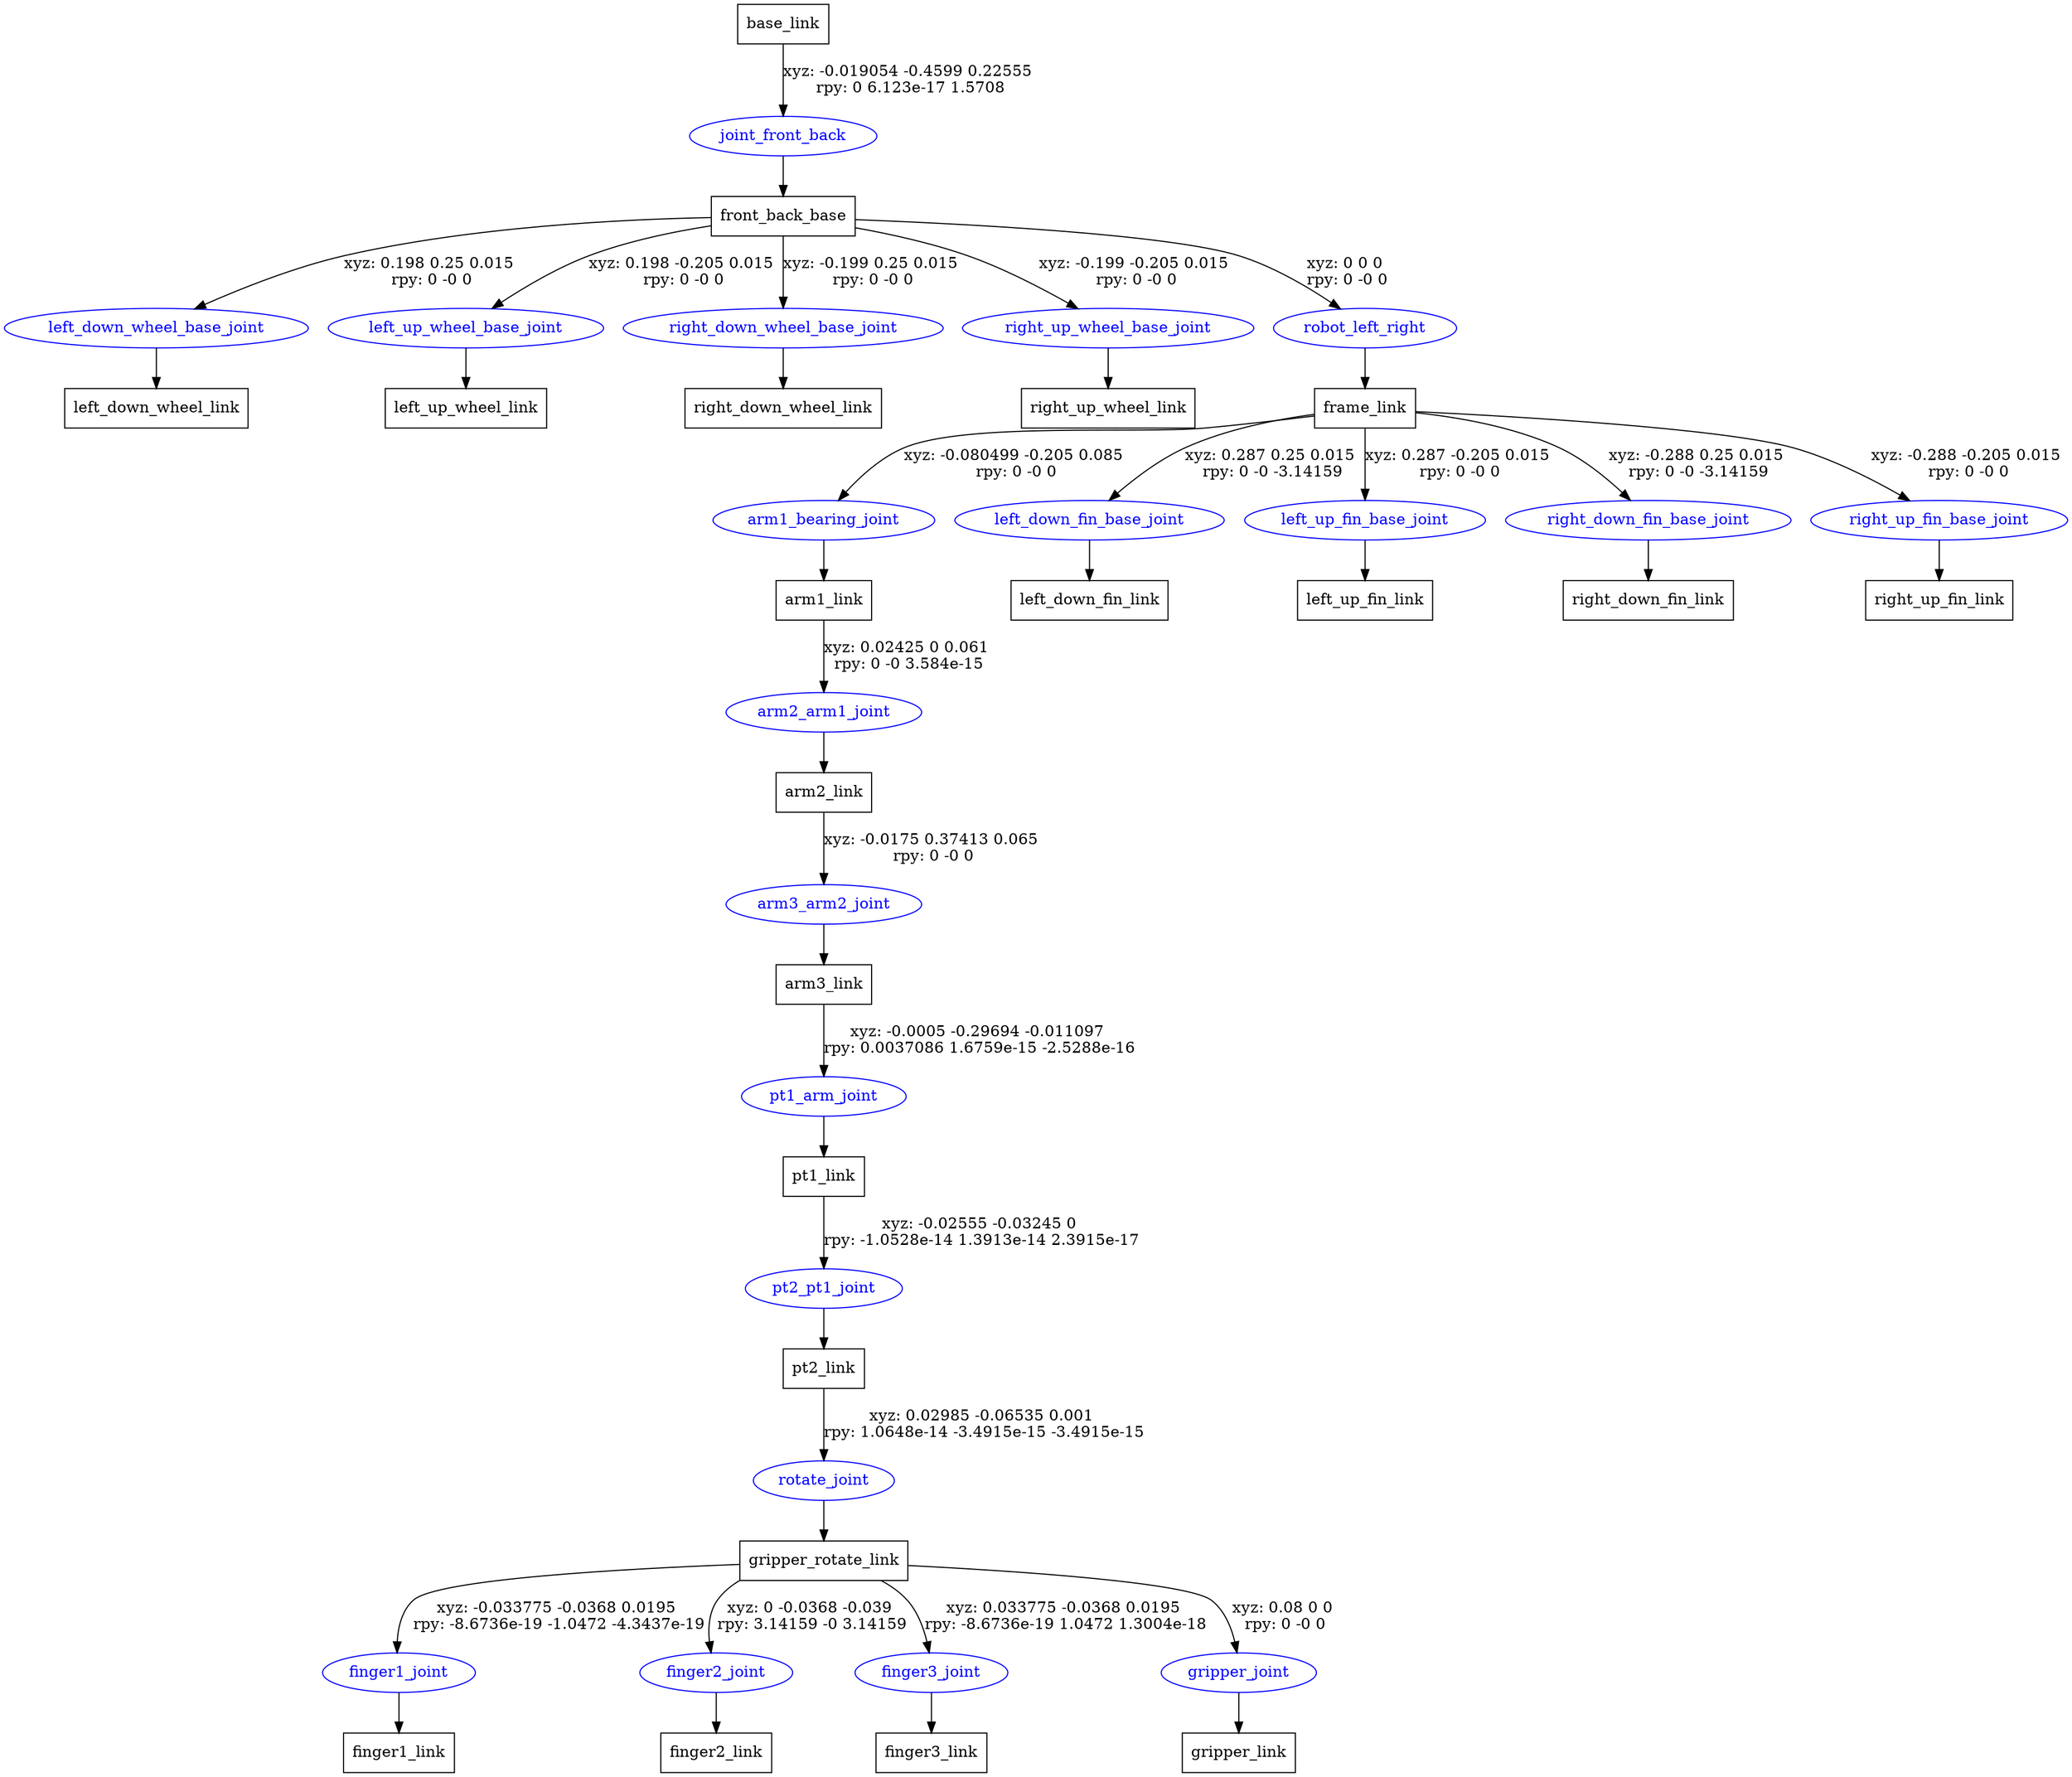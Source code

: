 digraph G {
node [shape=box];
"base_link" [label="base_link"];
"front_back_base" [label="front_back_base"];
"left_down_wheel_link" [label="left_down_wheel_link"];
"left_up_wheel_link" [label="left_up_wheel_link"];
"right_down_wheel_link" [label="right_down_wheel_link"];
"right_up_wheel_link" [label="right_up_wheel_link"];
"frame_link" [label="frame_link"];
"arm1_link" [label="arm1_link"];
"arm2_link" [label="arm2_link"];
"arm3_link" [label="arm3_link"];
"pt1_link" [label="pt1_link"];
"pt2_link" [label="pt2_link"];
"gripper_rotate_link" [label="gripper_rotate_link"];
"finger1_link" [label="finger1_link"];
"finger2_link" [label="finger2_link"];
"finger3_link" [label="finger3_link"];
"gripper_link" [label="gripper_link"];
"left_down_fin_link" [label="left_down_fin_link"];
"left_up_fin_link" [label="left_up_fin_link"];
"right_down_fin_link" [label="right_down_fin_link"];
"right_up_fin_link" [label="right_up_fin_link"];
node [shape=ellipse, color=blue, fontcolor=blue];
"base_link" -> "joint_front_back" [label="xyz: -0.019054 -0.4599 0.22555 \nrpy: 0 6.123e-17 1.5708"]
"joint_front_back" -> "front_back_base"
"front_back_base" -> "left_down_wheel_base_joint" [label="xyz: 0.198 0.25 0.015 \nrpy: 0 -0 0"]
"left_down_wheel_base_joint" -> "left_down_wheel_link"
"front_back_base" -> "left_up_wheel_base_joint" [label="xyz: 0.198 -0.205 0.015 \nrpy: 0 -0 0"]
"left_up_wheel_base_joint" -> "left_up_wheel_link"
"front_back_base" -> "right_down_wheel_base_joint" [label="xyz: -0.199 0.25 0.015 \nrpy: 0 -0 0"]
"right_down_wheel_base_joint" -> "right_down_wheel_link"
"front_back_base" -> "right_up_wheel_base_joint" [label="xyz: -0.199 -0.205 0.015 \nrpy: 0 -0 0"]
"right_up_wheel_base_joint" -> "right_up_wheel_link"
"front_back_base" -> "robot_left_right" [label="xyz: 0 0 0 \nrpy: 0 -0 0"]
"robot_left_right" -> "frame_link"
"frame_link" -> "arm1_bearing_joint" [label="xyz: -0.080499 -0.205 0.085 \nrpy: 0 -0 0"]
"arm1_bearing_joint" -> "arm1_link"
"arm1_link" -> "arm2_arm1_joint" [label="xyz: 0.02425 0 0.061 \nrpy: 0 -0 3.584e-15"]
"arm2_arm1_joint" -> "arm2_link"
"arm2_link" -> "arm3_arm2_joint" [label="xyz: -0.0175 0.37413 0.065 \nrpy: 0 -0 0"]
"arm3_arm2_joint" -> "arm3_link"
"arm3_link" -> "pt1_arm_joint" [label="xyz: -0.0005 -0.29694 -0.011097 \nrpy: 0.0037086 1.6759e-15 -2.5288e-16"]
"pt1_arm_joint" -> "pt1_link"
"pt1_link" -> "pt2_pt1_joint" [label="xyz: -0.02555 -0.03245 0 \nrpy: -1.0528e-14 1.3913e-14 2.3915e-17"]
"pt2_pt1_joint" -> "pt2_link"
"pt2_link" -> "rotate_joint" [label="xyz: 0.02985 -0.06535 0.001 \nrpy: 1.0648e-14 -3.4915e-15 -3.4915e-15"]
"rotate_joint" -> "gripper_rotate_link"
"gripper_rotate_link" -> "finger1_joint" [label="xyz: -0.033775 -0.0368 0.0195 \nrpy: -8.6736e-19 -1.0472 -4.3437e-19"]
"finger1_joint" -> "finger1_link"
"gripper_rotate_link" -> "finger2_joint" [label="xyz: 0 -0.0368 -0.039 \nrpy: 3.14159 -0 3.14159"]
"finger2_joint" -> "finger2_link"
"gripper_rotate_link" -> "finger3_joint" [label="xyz: 0.033775 -0.0368 0.0195 \nrpy: -8.6736e-19 1.0472 1.3004e-18"]
"finger3_joint" -> "finger3_link"
"gripper_rotate_link" -> "gripper_joint" [label="xyz: 0.08 0 0 \nrpy: 0 -0 0"]
"gripper_joint" -> "gripper_link"
"frame_link" -> "left_down_fin_base_joint" [label="xyz: 0.287 0.25 0.015 \nrpy: 0 -0 -3.14159"]
"left_down_fin_base_joint" -> "left_down_fin_link"
"frame_link" -> "left_up_fin_base_joint" [label="xyz: 0.287 -0.205 0.015 \nrpy: 0 -0 0"]
"left_up_fin_base_joint" -> "left_up_fin_link"
"frame_link" -> "right_down_fin_base_joint" [label="xyz: -0.288 0.25 0.015 \nrpy: 0 -0 -3.14159"]
"right_down_fin_base_joint" -> "right_down_fin_link"
"frame_link" -> "right_up_fin_base_joint" [label="xyz: -0.288 -0.205 0.015 \nrpy: 0 -0 0"]
"right_up_fin_base_joint" -> "right_up_fin_link"
}
